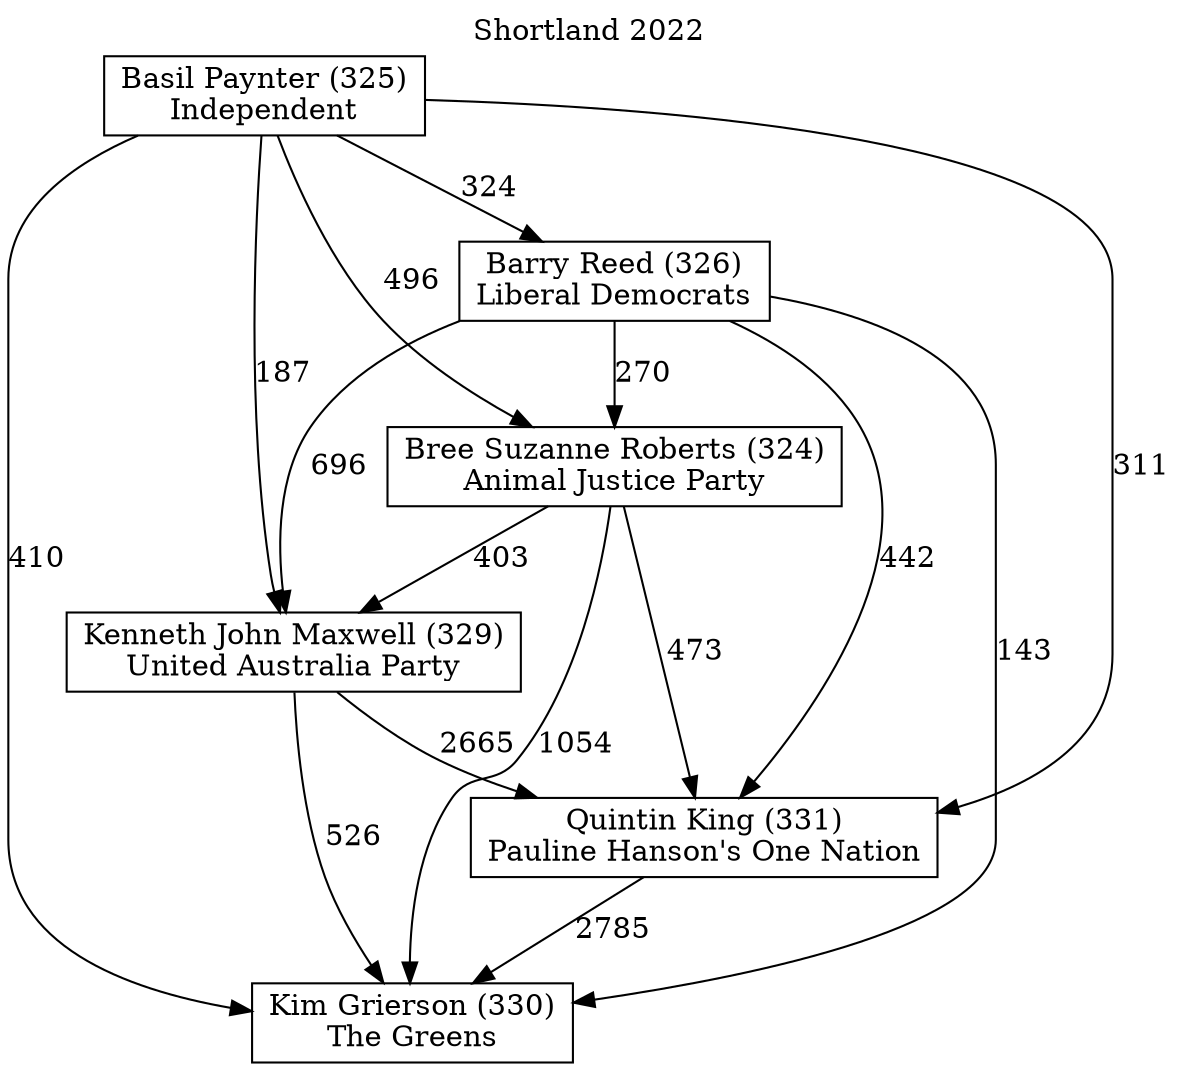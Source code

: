 // House preference flow
digraph "Kim Grierson (330)_Shortland_2022" {
	graph [label="Shortland 2022" labelloc=t mclimit=10]
	node [shape=box]
	"Kim Grierson (330)" [label="Kim Grierson (330)
The Greens"]
	"Quintin King (331)" [label="Quintin King (331)
Pauline Hanson's One Nation"]
	"Kenneth John Maxwell (329)" [label="Kenneth John Maxwell (329)
United Australia Party"]
	"Bree Suzanne Roberts (324)" [label="Bree Suzanne Roberts (324)
Animal Justice Party"]
	"Barry Reed (326)" [label="Barry Reed (326)
Liberal Democrats"]
	"Basil Paynter (325)" [label="Basil Paynter (325)
Independent"]
	"Quintin King (331)" -> "Kim Grierson (330)" [label=2785]
	"Kenneth John Maxwell (329)" -> "Quintin King (331)" [label=2665]
	"Bree Suzanne Roberts (324)" -> "Kenneth John Maxwell (329)" [label=403]
	"Barry Reed (326)" -> "Bree Suzanne Roberts (324)" [label=270]
	"Basil Paynter (325)" -> "Barry Reed (326)" [label=324]
	"Kenneth John Maxwell (329)" -> "Kim Grierson (330)" [label=526]
	"Bree Suzanne Roberts (324)" -> "Kim Grierson (330)" [label=1054]
	"Barry Reed (326)" -> "Kim Grierson (330)" [label=143]
	"Basil Paynter (325)" -> "Kim Grierson (330)" [label=410]
	"Basil Paynter (325)" -> "Bree Suzanne Roberts (324)" [label=496]
	"Barry Reed (326)" -> "Kenneth John Maxwell (329)" [label=696]
	"Basil Paynter (325)" -> "Kenneth John Maxwell (329)" [label=187]
	"Bree Suzanne Roberts (324)" -> "Quintin King (331)" [label=473]
	"Barry Reed (326)" -> "Quintin King (331)" [label=442]
	"Basil Paynter (325)" -> "Quintin King (331)" [label=311]
}
